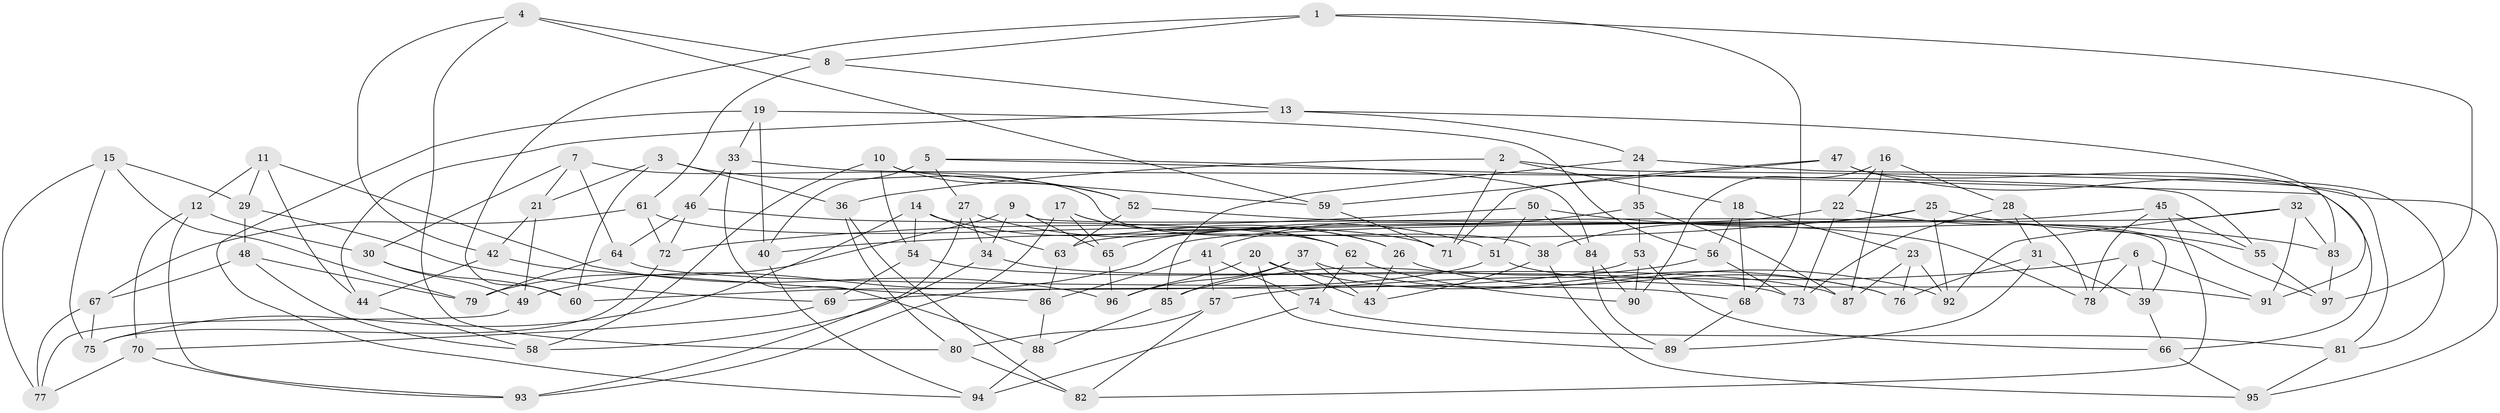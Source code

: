 // Generated by graph-tools (version 1.1) at 2025/57/03/09/25 04:57:30]
// undirected, 97 vertices, 194 edges
graph export_dot {
graph [start="1"]
  node [color=gray90,style=filled];
  1;
  2;
  3;
  4;
  5;
  6;
  7;
  8;
  9;
  10;
  11;
  12;
  13;
  14;
  15;
  16;
  17;
  18;
  19;
  20;
  21;
  22;
  23;
  24;
  25;
  26;
  27;
  28;
  29;
  30;
  31;
  32;
  33;
  34;
  35;
  36;
  37;
  38;
  39;
  40;
  41;
  42;
  43;
  44;
  45;
  46;
  47;
  48;
  49;
  50;
  51;
  52;
  53;
  54;
  55;
  56;
  57;
  58;
  59;
  60;
  61;
  62;
  63;
  64;
  65;
  66;
  67;
  68;
  69;
  70;
  71;
  72;
  73;
  74;
  75;
  76;
  77;
  78;
  79;
  80;
  81;
  82;
  83;
  84;
  85;
  86;
  87;
  88;
  89;
  90;
  91;
  92;
  93;
  94;
  95;
  96;
  97;
  1 -- 97;
  1 -- 8;
  1 -- 68;
  1 -- 60;
  2 -- 36;
  2 -- 81;
  2 -- 71;
  2 -- 18;
  3 -- 36;
  3 -- 52;
  3 -- 60;
  3 -- 21;
  4 -- 42;
  4 -- 8;
  4 -- 59;
  4 -- 80;
  5 -- 27;
  5 -- 40;
  5 -- 66;
  5 -- 84;
  6 -- 57;
  6 -- 78;
  6 -- 91;
  6 -- 39;
  7 -- 38;
  7 -- 21;
  7 -- 64;
  7 -- 30;
  8 -- 61;
  8 -- 13;
  9 -- 65;
  9 -- 39;
  9 -- 79;
  9 -- 34;
  10 -- 52;
  10 -- 58;
  10 -- 59;
  10 -- 54;
  11 -- 44;
  11 -- 12;
  11 -- 29;
  11 -- 96;
  12 -- 30;
  12 -- 93;
  12 -- 70;
  13 -- 83;
  13 -- 44;
  13 -- 24;
  14 -- 63;
  14 -- 54;
  14 -- 26;
  14 -- 75;
  15 -- 75;
  15 -- 79;
  15 -- 77;
  15 -- 29;
  16 -- 22;
  16 -- 87;
  16 -- 90;
  16 -- 28;
  17 -- 65;
  17 -- 62;
  17 -- 26;
  17 -- 93;
  18 -- 68;
  18 -- 23;
  18 -- 56;
  19 -- 56;
  19 -- 40;
  19 -- 94;
  19 -- 33;
  20 -- 89;
  20 -- 43;
  20 -- 96;
  20 -- 76;
  21 -- 49;
  21 -- 42;
  22 -- 97;
  22 -- 73;
  22 -- 65;
  23 -- 87;
  23 -- 92;
  23 -- 76;
  24 -- 81;
  24 -- 85;
  24 -- 35;
  25 -- 55;
  25 -- 92;
  25 -- 38;
  25 -- 40;
  26 -- 76;
  26 -- 43;
  27 -- 34;
  27 -- 51;
  27 -- 93;
  28 -- 31;
  28 -- 78;
  28 -- 73;
  29 -- 69;
  29 -- 48;
  30 -- 60;
  30 -- 49;
  31 -- 39;
  31 -- 76;
  31 -- 89;
  32 -- 91;
  32 -- 49;
  32 -- 83;
  32 -- 92;
  33 -- 46;
  33 -- 88;
  33 -- 55;
  34 -- 58;
  34 -- 87;
  35 -- 41;
  35 -- 53;
  35 -- 87;
  36 -- 82;
  36 -- 80;
  37 -- 43;
  37 -- 92;
  37 -- 85;
  37 -- 96;
  38 -- 95;
  38 -- 43;
  39 -- 66;
  40 -- 94;
  41 -- 86;
  41 -- 74;
  41 -- 57;
  42 -- 44;
  42 -- 86;
  44 -- 58;
  45 -- 63;
  45 -- 55;
  45 -- 78;
  45 -- 82;
  46 -- 72;
  46 -- 62;
  46 -- 64;
  47 -- 95;
  47 -- 71;
  47 -- 59;
  47 -- 91;
  48 -- 67;
  48 -- 58;
  48 -- 79;
  49 -- 77;
  50 -- 72;
  50 -- 51;
  50 -- 83;
  50 -- 84;
  51 -- 91;
  51 -- 60;
  52 -- 78;
  52 -- 63;
  53 -- 66;
  53 -- 90;
  53 -- 69;
  54 -- 69;
  54 -- 73;
  55 -- 97;
  56 -- 73;
  56 -- 85;
  57 -- 82;
  57 -- 80;
  59 -- 71;
  61 -- 67;
  61 -- 71;
  61 -- 72;
  62 -- 90;
  62 -- 74;
  63 -- 86;
  64 -- 68;
  64 -- 79;
  65 -- 96;
  66 -- 95;
  67 -- 75;
  67 -- 77;
  68 -- 89;
  69 -- 70;
  70 -- 93;
  70 -- 77;
  72 -- 75;
  74 -- 94;
  74 -- 81;
  80 -- 82;
  81 -- 95;
  83 -- 97;
  84 -- 90;
  84 -- 89;
  85 -- 88;
  86 -- 88;
  88 -- 94;
}
